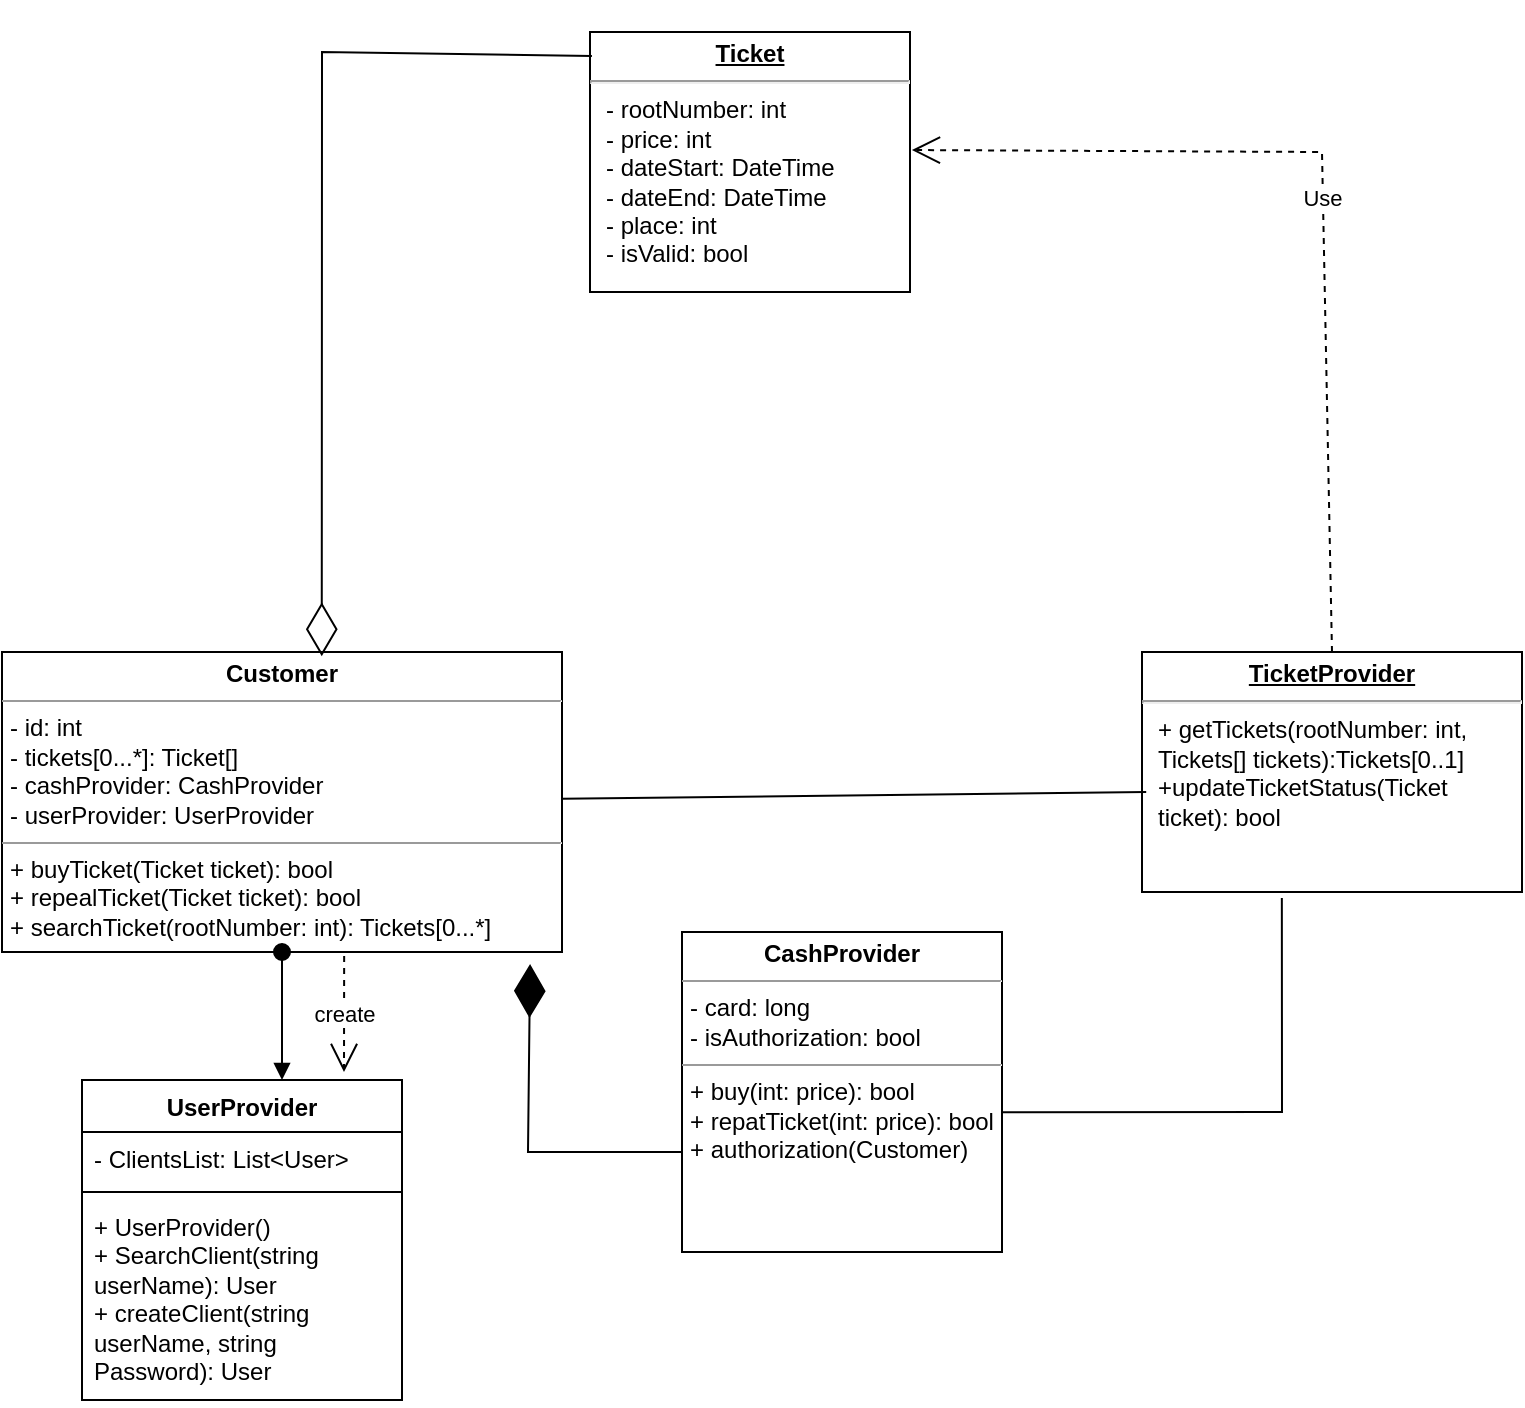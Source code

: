 <mxfile version="23.1.2" type="github">
  <diagram name="Страница — 1" id="Fu36fv03LQxThLSLdEEK">
    <mxGraphModel dx="2072" dy="1122" grid="1" gridSize="10" guides="1" tooltips="1" connect="1" arrows="1" fold="1" page="1" pageScale="1" pageWidth="1600" pageHeight="900" math="0" shadow="0">
      <root>
        <mxCell id="0" />
        <mxCell id="1" parent="0" />
        <mxCell id="EQ4r3sX3pM-trkC5-rVK-1" value="&lt;p style=&quot;margin:0px;margin-top:4px;text-align:center;&quot;&gt;&lt;b&gt;Customer&lt;/b&gt;&lt;/p&gt;&lt;hr size=&quot;1&quot;&gt;&lt;p style=&quot;margin:0px;margin-left:4px;&quot;&gt;- id: int&lt;br&gt;- tickets[0...*]: Ticket[]&lt;/p&gt;&lt;p style=&quot;margin:0px;margin-left:4px;&quot;&gt;- cashProvider: CashProvider&lt;/p&gt;&lt;p style=&quot;margin:0px;margin-left:4px;&quot;&gt;- userProvider: UserProvider&lt;/p&gt;&lt;hr size=&quot;1&quot;&gt;&lt;p style=&quot;margin:0px;margin-left:4px;&quot;&gt;+ buyTicket(Ticket ticket): bool&lt;/p&gt;&lt;p style=&quot;margin:0px;margin-left:4px;&quot;&gt;+ repealTicket(Ticket ticket): bool&lt;br&gt;+ searchTicket(rootNumber: int): Tickets[0...*]&lt;/p&gt;" style="verticalAlign=top;align=left;overflow=fill;fontSize=12;fontFamily=Helvetica;html=1;whiteSpace=wrap;" vertex="1" parent="1">
          <mxGeometry x="420" y="400" width="280" height="150" as="geometry" />
        </mxCell>
        <mxCell id="EQ4r3sX3pM-trkC5-rVK-4" value="&lt;p style=&quot;margin:0px;margin-top:4px;text-align:center;text-decoration:underline;&quot;&gt;&lt;b&gt;Ticket&lt;/b&gt;&lt;/p&gt;&lt;hr&gt;&lt;p style=&quot;margin:0px;margin-left:8px;&quot;&gt;- rootNumber: int&lt;/p&gt;&lt;p style=&quot;margin:0px;margin-left:8px;&quot;&gt;- price: int&lt;/p&gt;&lt;p style=&quot;margin:0px;margin-left:8px;&quot;&gt;- dateStart: DateTime&lt;/p&gt;&lt;p style=&quot;margin:0px;margin-left:8px;&quot;&gt;- dateEnd: DateTime&lt;/p&gt;&lt;p style=&quot;margin:0px;margin-left:8px;&quot;&gt;- place: int&lt;/p&gt;&lt;p style=&quot;margin:0px;margin-left:8px;&quot;&gt;- isValid: bool&lt;/p&gt;" style="verticalAlign=top;align=left;overflow=fill;fontSize=12;fontFamily=Helvetica;html=1;whiteSpace=wrap;" vertex="1" parent="1">
          <mxGeometry x="714" y="90" width="160" height="130" as="geometry" />
        </mxCell>
        <mxCell id="EQ4r3sX3pM-trkC5-rVK-5" value="&lt;p style=&quot;margin:0px;margin-top:4px;text-align:center;text-decoration:underline;&quot;&gt;&lt;b&gt;TicketProvider&lt;/b&gt;&lt;/p&gt;&lt;hr&gt;&lt;p style=&quot;margin:0px;margin-left:8px;&quot;&gt;+ getTickets(rootNumber: int, Tickets[] tickets):Tickets[0..1]&lt;/p&gt;&lt;p style=&quot;margin:0px;margin-left:8px;&quot;&gt;+updateTicketStatus(Ticket ticket): bool&amp;nbsp;&lt;/p&gt;" style="verticalAlign=top;align=left;overflow=fill;fontSize=12;fontFamily=Helvetica;html=1;whiteSpace=wrap;" vertex="1" parent="1">
          <mxGeometry x="990" y="400" width="190" height="120" as="geometry" />
        </mxCell>
        <mxCell id="EQ4r3sX3pM-trkC5-rVK-6" value="&lt;p style=&quot;margin:0px;margin-top:4px;text-align:center;&quot;&gt;&lt;b&gt;CashProvider&lt;/b&gt;&lt;/p&gt;&lt;hr size=&quot;1&quot;&gt;&lt;p style=&quot;margin:0px;margin-left:4px;&quot;&gt;- card: long&lt;/p&gt;&lt;p style=&quot;margin:0px;margin-left:4px;&quot;&gt;- isAuthorization: bool&lt;/p&gt;&lt;hr size=&quot;1&quot;&gt;&lt;p style=&quot;margin:0px;margin-left:4px;&quot;&gt;+&amp;nbsp;&lt;span style=&quot;background-color: initial;&quot;&gt;buy(int: price): bool&lt;/span&gt;&lt;/p&gt;&lt;p style=&quot;margin:0px;margin-left:4px;&quot;&gt;+ repatTicket(int: price): bool&lt;/p&gt;&lt;p style=&quot;margin:0px;margin-left:4px;&quot;&gt;+ authorization(Customer)&lt;/p&gt;" style="verticalAlign=top;align=left;overflow=fill;fontSize=12;fontFamily=Helvetica;html=1;whiteSpace=wrap;" vertex="1" parent="1">
          <mxGeometry x="760" y="540" width="160" height="160" as="geometry" />
        </mxCell>
        <mxCell id="EQ4r3sX3pM-trkC5-rVK-7" value="Use" style="endArrow=open;endSize=12;dashed=1;html=1;rounded=0;exitX=0.5;exitY=0;exitDx=0;exitDy=0;entryX=1.006;entryY=0.454;entryDx=0;entryDy=0;entryPerimeter=0;" edge="1" parent="1" source="EQ4r3sX3pM-trkC5-rVK-5" target="EQ4r3sX3pM-trkC5-rVK-4">
          <mxGeometry width="160" relative="1" as="geometry">
            <mxPoint x="1080" y="390" as="sourcePoint" />
            <mxPoint x="880" y="150" as="targetPoint" />
            <Array as="points">
              <mxPoint x="1080" y="150" />
            </Array>
          </mxGeometry>
        </mxCell>
        <mxCell id="EQ4r3sX3pM-trkC5-rVK-8" value="" style="endArrow=none;html=1;rounded=0;entryX=1;entryY=0.563;entryDx=0;entryDy=0;entryPerimeter=0;exitX=0.368;exitY=1.025;exitDx=0;exitDy=0;exitPerimeter=0;" edge="1" parent="1" source="EQ4r3sX3pM-trkC5-rVK-5" target="EQ4r3sX3pM-trkC5-rVK-6">
          <mxGeometry width="50" height="50" relative="1" as="geometry">
            <mxPoint x="1100" y="750" as="sourcePoint" />
            <mxPoint x="1080" y="730" as="targetPoint" />
            <Array as="points">
              <mxPoint x="1060" y="630" />
            </Array>
          </mxGeometry>
        </mxCell>
        <mxCell id="EQ4r3sX3pM-trkC5-rVK-9" value="" style="endArrow=diamondThin;endFill=0;endSize=24;html=1;rounded=0;entryX=0.571;entryY=0.014;entryDx=0;entryDy=0;entryPerimeter=0;exitX=0.006;exitY=0.092;exitDx=0;exitDy=0;exitPerimeter=0;" edge="1" parent="1" source="EQ4r3sX3pM-trkC5-rVK-4" target="EQ4r3sX3pM-trkC5-rVK-1">
          <mxGeometry width="160" relative="1" as="geometry">
            <mxPoint x="710" y="190" as="sourcePoint" />
            <mxPoint x="620" y="230" as="targetPoint" />
            <Array as="points">
              <mxPoint x="580" y="100" />
            </Array>
          </mxGeometry>
        </mxCell>
        <mxCell id="EQ4r3sX3pM-trkC5-rVK-10" value="" style="endArrow=none;html=1;rounded=0;entryX=0.011;entryY=0.583;entryDx=0;entryDy=0;entryPerimeter=0;" edge="1" parent="1" source="EQ4r3sX3pM-trkC5-rVK-1" target="EQ4r3sX3pM-trkC5-rVK-5">
          <mxGeometry width="50" height="50" relative="1" as="geometry">
            <mxPoint x="900" y="590" as="sourcePoint" />
            <mxPoint x="950" y="540" as="targetPoint" />
          </mxGeometry>
        </mxCell>
        <mxCell id="EQ4r3sX3pM-trkC5-rVK-11" value="" style="endArrow=diamondThin;endFill=1;endSize=24;html=1;rounded=0;entryX=0.943;entryY=1.04;entryDx=0;entryDy=0;entryPerimeter=0;" edge="1" parent="1" target="EQ4r3sX3pM-trkC5-rVK-1">
          <mxGeometry width="160" relative="1" as="geometry">
            <mxPoint x="760" y="650" as="sourcePoint" />
            <mxPoint x="683" y="540" as="targetPoint" />
            <Array as="points">
              <mxPoint x="683" y="650" />
            </Array>
          </mxGeometry>
        </mxCell>
        <mxCell id="EQ4r3sX3pM-trkC5-rVK-12" value="UserProvider" style="swimlane;fontStyle=1;align=center;verticalAlign=top;childLayout=stackLayout;horizontal=1;startSize=26;horizontalStack=0;resizeParent=1;resizeParentMax=0;resizeLast=0;collapsible=1;marginBottom=0;whiteSpace=wrap;html=1;" vertex="1" parent="1">
          <mxGeometry x="460" y="614" width="160" height="160" as="geometry" />
        </mxCell>
        <mxCell id="EQ4r3sX3pM-trkC5-rVK-13" value="- ClientsList: List&amp;lt;User&amp;gt;" style="text;strokeColor=none;fillColor=none;align=left;verticalAlign=top;spacingLeft=4;spacingRight=4;overflow=hidden;rotatable=0;points=[[0,0.5],[1,0.5]];portConstraint=eastwest;whiteSpace=wrap;html=1;" vertex="1" parent="EQ4r3sX3pM-trkC5-rVK-12">
          <mxGeometry y="26" width="160" height="26" as="geometry" />
        </mxCell>
        <mxCell id="EQ4r3sX3pM-trkC5-rVK-14" value="" style="line;strokeWidth=1;fillColor=none;align=left;verticalAlign=middle;spacingTop=-1;spacingLeft=3;spacingRight=3;rotatable=0;labelPosition=right;points=[];portConstraint=eastwest;strokeColor=inherit;" vertex="1" parent="EQ4r3sX3pM-trkC5-rVK-12">
          <mxGeometry y="52" width="160" height="8" as="geometry" />
        </mxCell>
        <mxCell id="EQ4r3sX3pM-trkC5-rVK-15" value="+ UserProvider()&lt;br&gt;+ SearchClient(string userName): User&lt;br&gt;+ createClient(string userName, string Password): User" style="text;strokeColor=none;fillColor=none;align=left;verticalAlign=top;spacingLeft=4;spacingRight=4;overflow=hidden;rotatable=0;points=[[0,0.5],[1,0.5]];portConstraint=eastwest;whiteSpace=wrap;html=1;" vertex="1" parent="EQ4r3sX3pM-trkC5-rVK-12">
          <mxGeometry y="60" width="160" height="100" as="geometry" />
        </mxCell>
        <mxCell id="EQ4r3sX3pM-trkC5-rVK-17" value="create" style="endArrow=open;endSize=12;dashed=1;html=1;rounded=0;exitX=0.611;exitY=1.013;exitDx=0;exitDy=0;exitPerimeter=0;" edge="1" parent="EQ4r3sX3pM-trkC5-rVK-12" source="EQ4r3sX3pM-trkC5-rVK-1">
          <mxGeometry width="160" relative="1" as="geometry">
            <mxPoint x="30" y="-4" as="sourcePoint" />
            <mxPoint x="131" y="-4" as="targetPoint" />
          </mxGeometry>
        </mxCell>
        <mxCell id="EQ4r3sX3pM-trkC5-rVK-16" value="" style="html=1;verticalAlign=bottom;startArrow=oval;startFill=1;endArrow=block;startSize=8;curved=0;rounded=0;exitX=0.5;exitY=1;exitDx=0;exitDy=0;entryX=0.625;entryY=0;entryDx=0;entryDy=0;entryPerimeter=0;" edge="1" parent="1" source="EQ4r3sX3pM-trkC5-rVK-1" target="EQ4r3sX3pM-trkC5-rVK-12">
          <mxGeometry width="60" relative="1" as="geometry">
            <mxPoint x="440" y="580" as="sourcePoint" />
            <mxPoint x="500" y="580" as="targetPoint" />
          </mxGeometry>
        </mxCell>
      </root>
    </mxGraphModel>
  </diagram>
</mxfile>
